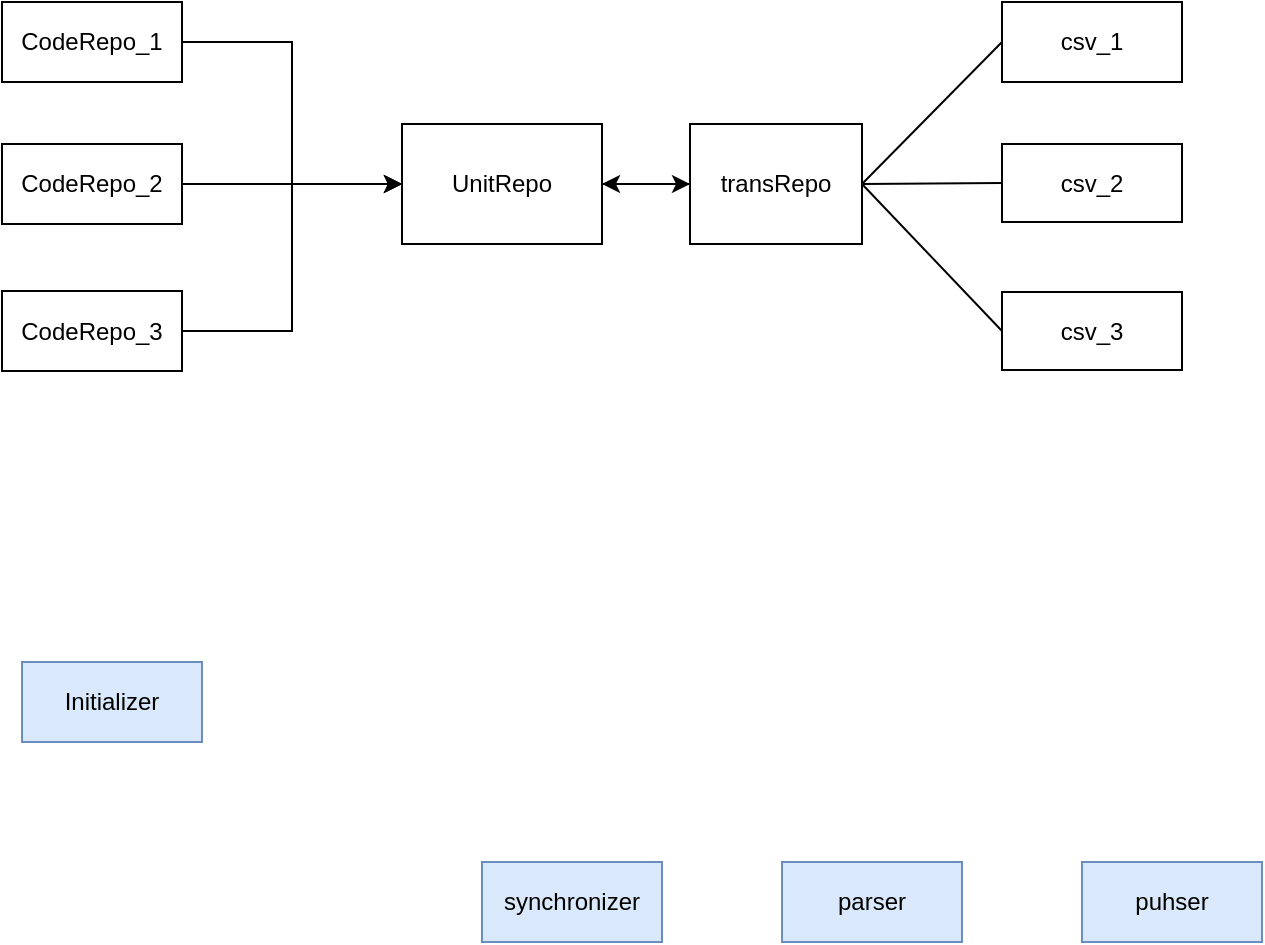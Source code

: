 <mxfile version="13.4.2" type="github">
  <diagram id="_5kOA_-sFVW7hUvhaa74" name="Page-1">
    <mxGraphModel dx="1293" dy="1082" grid="1" gridSize="10" guides="1" tooltips="1" connect="1" arrows="1" fold="1" page="1" pageScale="1" pageWidth="827" pageHeight="1169" math="0" shadow="0">
      <root>
        <mxCell id="0" />
        <mxCell id="1" parent="0" />
        <mxCell id="QP0m6beZ0_uM0jNcs12z-1" style="edgeStyle=orthogonalEdgeStyle;rounded=0;orthogonalLoop=1;jettySize=auto;html=1;entryX=0;entryY=0.5;entryDx=0;entryDy=0;" edge="1" parent="1" source="QP0m6beZ0_uM0jNcs12z-2" target="QP0m6beZ0_uM0jNcs12z-8">
          <mxGeometry relative="1" as="geometry" />
        </mxCell>
        <mxCell id="QP0m6beZ0_uM0jNcs12z-2" value="CodeRepo_1" style="rounded=0;whiteSpace=wrap;html=1;" vertex="1" parent="1">
          <mxGeometry x="70" y="240" width="90" height="40" as="geometry" />
        </mxCell>
        <mxCell id="QP0m6beZ0_uM0jNcs12z-3" style="edgeStyle=orthogonalEdgeStyle;rounded=0;orthogonalLoop=1;jettySize=auto;html=1;entryX=0;entryY=0.5;entryDx=0;entryDy=0;" edge="1" parent="1" source="QP0m6beZ0_uM0jNcs12z-4" target="QP0m6beZ0_uM0jNcs12z-8">
          <mxGeometry relative="1" as="geometry" />
        </mxCell>
        <mxCell id="QP0m6beZ0_uM0jNcs12z-4" value="CodeRepo_2" style="rounded=0;whiteSpace=wrap;html=1;" vertex="1" parent="1">
          <mxGeometry x="70" y="311" width="90" height="40" as="geometry" />
        </mxCell>
        <mxCell id="QP0m6beZ0_uM0jNcs12z-5" style="edgeStyle=orthogonalEdgeStyle;rounded=0;orthogonalLoop=1;jettySize=auto;html=1;entryX=0;entryY=0.5;entryDx=0;entryDy=0;" edge="1" parent="1" source="QP0m6beZ0_uM0jNcs12z-6" target="QP0m6beZ0_uM0jNcs12z-8">
          <mxGeometry relative="1" as="geometry" />
        </mxCell>
        <mxCell id="QP0m6beZ0_uM0jNcs12z-6" value="CodeRepo_3" style="rounded=0;whiteSpace=wrap;html=1;" vertex="1" parent="1">
          <mxGeometry x="70" y="384.5" width="90" height="40" as="geometry" />
        </mxCell>
        <mxCell id="QP0m6beZ0_uM0jNcs12z-7" style="edgeStyle=orthogonalEdgeStyle;rounded=0;orthogonalLoop=1;jettySize=auto;html=1;entryX=0;entryY=0.5;entryDx=0;entryDy=0;" edge="1" parent="1" source="QP0m6beZ0_uM0jNcs12z-8" target="QP0m6beZ0_uM0jNcs12z-10">
          <mxGeometry relative="1" as="geometry" />
        </mxCell>
        <mxCell id="QP0m6beZ0_uM0jNcs12z-8" value="UnitRepo" style="rounded=0;whiteSpace=wrap;html=1;" vertex="1" parent="1">
          <mxGeometry x="270" y="301" width="100" height="60" as="geometry" />
        </mxCell>
        <mxCell id="QP0m6beZ0_uM0jNcs12z-9" style="edgeStyle=orthogonalEdgeStyle;rounded=0;orthogonalLoop=1;jettySize=auto;html=1;entryX=1;entryY=0.5;entryDx=0;entryDy=0;" edge="1" parent="1" source="QP0m6beZ0_uM0jNcs12z-10" target="QP0m6beZ0_uM0jNcs12z-8">
          <mxGeometry relative="1" as="geometry" />
        </mxCell>
        <mxCell id="QP0m6beZ0_uM0jNcs12z-10" value="transRepo" style="rounded=0;whiteSpace=wrap;html=1;" vertex="1" parent="1">
          <mxGeometry x="414" y="301" width="86" height="60" as="geometry" />
        </mxCell>
        <mxCell id="QP0m6beZ0_uM0jNcs12z-11" value="csv_1" style="rounded=0;whiteSpace=wrap;html=1;" vertex="1" parent="1">
          <mxGeometry x="570" y="240" width="90" height="40" as="geometry" />
        </mxCell>
        <mxCell id="QP0m6beZ0_uM0jNcs12z-12" value="csv_2" style="rounded=0;whiteSpace=wrap;html=1;" vertex="1" parent="1">
          <mxGeometry x="570" y="311" width="90" height="39" as="geometry" />
        </mxCell>
        <mxCell id="QP0m6beZ0_uM0jNcs12z-13" value="csv_3" style="rounded=0;whiteSpace=wrap;html=1;" vertex="1" parent="1">
          <mxGeometry x="570" y="385" width="90" height="39" as="geometry" />
        </mxCell>
        <mxCell id="QP0m6beZ0_uM0jNcs12z-14" value="" style="endArrow=none;html=1;entryX=0;entryY=0.5;entryDx=0;entryDy=0;exitX=1;exitY=0.5;exitDx=0;exitDy=0;" edge="1" parent="1" source="QP0m6beZ0_uM0jNcs12z-10" target="QP0m6beZ0_uM0jNcs12z-11">
          <mxGeometry width="50" height="50" relative="1" as="geometry">
            <mxPoint x="470" y="420" as="sourcePoint" />
            <mxPoint x="520" y="370" as="targetPoint" />
          </mxGeometry>
        </mxCell>
        <mxCell id="QP0m6beZ0_uM0jNcs12z-15" value="" style="endArrow=none;html=1;entryX=0;entryY=0.5;entryDx=0;entryDy=0;exitX=1;exitY=0.5;exitDx=0;exitDy=0;" edge="1" parent="1" source="QP0m6beZ0_uM0jNcs12z-10" target="QP0m6beZ0_uM0jNcs12z-12">
          <mxGeometry width="50" height="50" relative="1" as="geometry">
            <mxPoint x="470" y="420" as="sourcePoint" />
            <mxPoint x="520" y="370" as="targetPoint" />
          </mxGeometry>
        </mxCell>
        <mxCell id="QP0m6beZ0_uM0jNcs12z-16" value="" style="endArrow=none;html=1;entryX=0;entryY=0.5;entryDx=0;entryDy=0;exitX=1;exitY=0.5;exitDx=0;exitDy=0;" edge="1" parent="1" source="QP0m6beZ0_uM0jNcs12z-10" target="QP0m6beZ0_uM0jNcs12z-13">
          <mxGeometry width="50" height="50" relative="1" as="geometry">
            <mxPoint x="510" y="341" as="sourcePoint" />
            <mxPoint x="580" y="270" as="targetPoint" />
          </mxGeometry>
        </mxCell>
        <mxCell id="QP0m6beZ0_uM0jNcs12z-17" value="Initializer" style="rounded=0;whiteSpace=wrap;html=1;fillColor=#dae8fc;strokeColor=#6c8ebf;" vertex="1" parent="1">
          <mxGeometry x="80" y="570" width="90" height="40" as="geometry" />
        </mxCell>
        <mxCell id="QP0m6beZ0_uM0jNcs12z-18" value="synchronizer" style="rounded=0;whiteSpace=wrap;html=1;fillColor=#dae8fc;strokeColor=#6c8ebf;" vertex="1" parent="1">
          <mxGeometry x="310" y="670" width="90" height="40" as="geometry" />
        </mxCell>
        <mxCell id="QP0m6beZ0_uM0jNcs12z-19" value="parser" style="rounded=0;whiteSpace=wrap;html=1;fillColor=#dae8fc;strokeColor=#6c8ebf;" vertex="1" parent="1">
          <mxGeometry x="460" y="670" width="90" height="40" as="geometry" />
        </mxCell>
        <mxCell id="QP0m6beZ0_uM0jNcs12z-20" value="puhser" style="rounded=0;whiteSpace=wrap;html=1;fillColor=#dae8fc;strokeColor=#6c8ebf;" vertex="1" parent="1">
          <mxGeometry x="610" y="670" width="90" height="40" as="geometry" />
        </mxCell>
      </root>
    </mxGraphModel>
  </diagram>
</mxfile>
